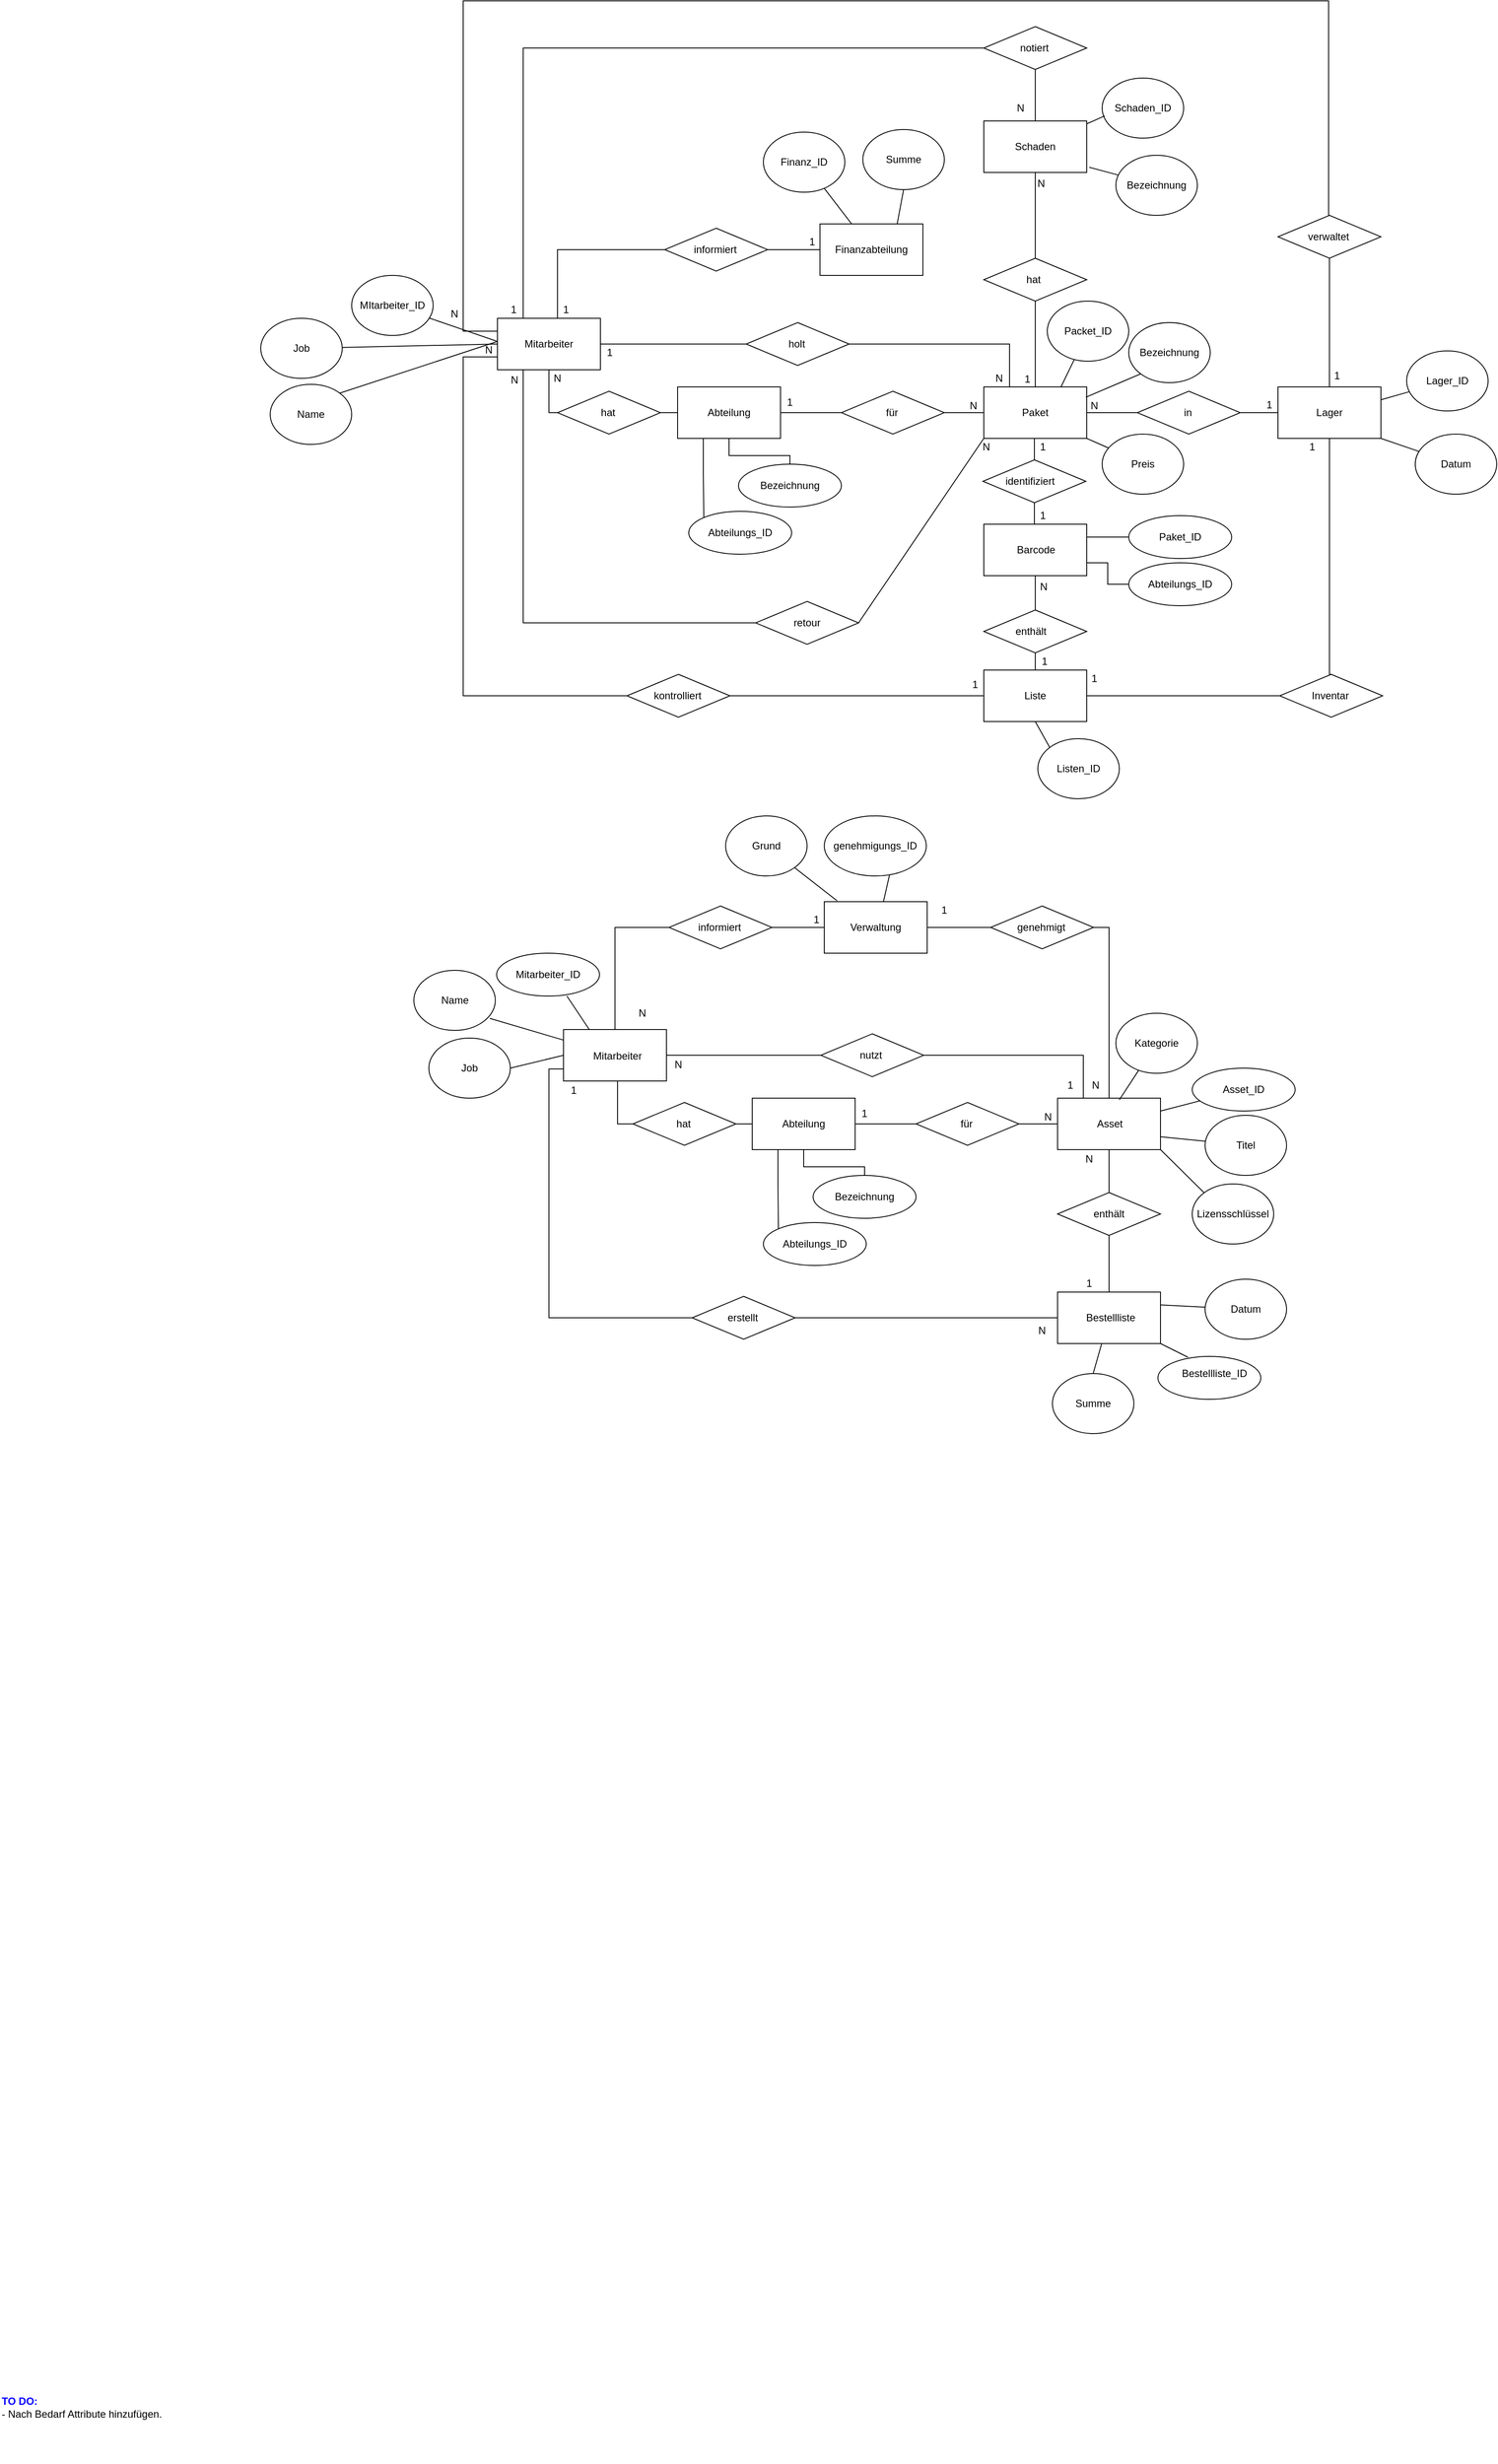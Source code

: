 <mxfile version="14.6.6" type="github">
  <diagram id="R2lEEEUBdFMjLlhIrx00" name="Page-1">
    <mxGraphModel dx="3972" dy="1894" grid="1" gridSize="10" guides="1" tooltips="1" connect="1" arrows="1" fold="1" page="1" pageScale="1" pageWidth="850" pageHeight="1100" math="0" shadow="0" extFonts="Permanent Marker^https://fonts.googleapis.com/css?family=Permanent+Marker">
      <root>
        <mxCell id="0" />
        <mxCell id="1" parent="0" />
        <mxCell id="Y0P3rs4uNeHjat1fRH72-158" value="&lt;div align=&quot;left&quot;&gt;&lt;b&gt;&lt;font color=&quot;#0000FF&quot;&gt;TO DO:&lt;/font&gt; &lt;/b&gt;&lt;br&gt;&lt;/div&gt;&lt;div align=&quot;left&quot;&gt;- Nach Bedarf Attribute hinzufügen.&lt;/div&gt;" style="text;html=1;strokeColor=none;fillColor=none;align=left;verticalAlign=middle;whiteSpace=wrap;rounded=0;" parent="1" vertex="1">
          <mxGeometry x="-2390" y="1740" width="399" height="130" as="geometry" />
        </mxCell>
        <mxCell id="_R_d_fyW46zc55ehOHIV-56" style="edgeStyle=orthogonalEdgeStyle;rounded=0;orthogonalLoop=1;jettySize=auto;html=1;exitX=1;exitY=0.5;exitDx=0;exitDy=0;entryX=0;entryY=0.5;entryDx=0;entryDy=0;endArrow=none;endFill=0;" parent="1" source="_R_d_fyW46zc55ehOHIV-1" target="_R_d_fyW46zc55ehOHIV-52" edge="1">
          <mxGeometry relative="1" as="geometry" />
        </mxCell>
        <mxCell id="_R_d_fyW46zc55ehOHIV-76" style="edgeStyle=orthogonalEdgeStyle;rounded=0;orthogonalLoop=1;jettySize=auto;html=1;exitX=0;exitY=0.75;exitDx=0;exitDy=0;entryX=0;entryY=0.5;entryDx=0;entryDy=0;endArrow=none;endFill=0;" parent="1" source="_R_d_fyW46zc55ehOHIV-1" target="_R_d_fyW46zc55ehOHIV-74" edge="1">
          <mxGeometry relative="1" as="geometry">
            <Array as="points">
              <mxPoint x="-1850" y="-585" />
              <mxPoint x="-1850" y="-190" />
            </Array>
          </mxGeometry>
        </mxCell>
        <mxCell id="_R_d_fyW46zc55ehOHIV-95" style="edgeStyle=orthogonalEdgeStyle;rounded=0;orthogonalLoop=1;jettySize=auto;html=1;exitX=0.5;exitY=1;exitDx=0;exitDy=0;entryX=0;entryY=0.5;entryDx=0;entryDy=0;endArrow=none;endFill=0;" parent="1" source="_R_d_fyW46zc55ehOHIV-1" target="_R_d_fyW46zc55ehOHIV-91" edge="1">
          <mxGeometry relative="1" as="geometry">
            <Array as="points">
              <mxPoint x="-1780" y="-570" />
              <mxPoint x="-1780" y="-275" />
            </Array>
          </mxGeometry>
        </mxCell>
        <mxCell id="_R_d_fyW46zc55ehOHIV-115" style="edgeStyle=orthogonalEdgeStyle;rounded=0;orthogonalLoop=1;jettySize=auto;html=1;exitX=1;exitY=0;exitDx=0;exitDy=0;entryX=0;entryY=0.5;entryDx=0;entryDy=0;endArrow=none;endFill=0;" parent="1" source="_R_d_fyW46zc55ehOHIV-1" target="_R_d_fyW46zc55ehOHIV-87" edge="1">
          <mxGeometry relative="1" as="geometry">
            <Array as="points">
              <mxPoint x="-1740" y="-630" />
              <mxPoint x="-1740" y="-710" />
            </Array>
          </mxGeometry>
        </mxCell>
        <mxCell id="_R_d_fyW46zc55ehOHIV-116" style="edgeStyle=orthogonalEdgeStyle;rounded=0;orthogonalLoop=1;jettySize=auto;html=1;exitX=0;exitY=0.25;exitDx=0;exitDy=0;endArrow=none;endFill=0;entryX=0.5;entryY=0;entryDx=0;entryDy=0;" parent="1" source="_R_d_fyW46zc55ehOHIV-1" target="_R_d_fyW46zc55ehOHIV-118" edge="1">
          <mxGeometry relative="1" as="geometry">
            <mxPoint x="-841" y="-850" as="targetPoint" />
            <Array as="points">
              <mxPoint x="-1850" y="-615" />
              <mxPoint x="-1850" y="-1000" />
              <mxPoint x="-841" y="-1000" />
              <mxPoint x="-841" y="-750" />
            </Array>
          </mxGeometry>
        </mxCell>
        <mxCell id="_R_d_fyW46zc55ehOHIV-125" style="edgeStyle=orthogonalEdgeStyle;rounded=0;orthogonalLoop=1;jettySize=auto;html=1;exitX=0.5;exitY=0;exitDx=0;exitDy=0;endArrow=none;endFill=0;entryX=0;entryY=0.5;entryDx=0;entryDy=0;" parent="1" source="_R_d_fyW46zc55ehOHIV-1" target="_R_d_fyW46zc55ehOHIV-33" edge="1">
          <mxGeometry relative="1" as="geometry">
            <mxPoint x="-1750.059" y="-950" as="targetPoint" />
            <Array as="points">
              <mxPoint x="-1780" y="-630" />
              <mxPoint x="-1780" y="-945" />
            </Array>
          </mxGeometry>
        </mxCell>
        <mxCell id="_R_d_fyW46zc55ehOHIV-1" value="" style="rounded=0;whiteSpace=wrap;html=1;" parent="1" vertex="1">
          <mxGeometry x="-1810" y="-630" width="120" height="60" as="geometry" />
        </mxCell>
        <mxCell id="_R_d_fyW46zc55ehOHIV-3" style="edgeStyle=orthogonalEdgeStyle;rounded=0;orthogonalLoop=1;jettySize=auto;html=1;exitX=1;exitY=0.5;exitDx=0;exitDy=0;entryX=0;entryY=0.5;entryDx=0;entryDy=0;endArrow=none;endFill=0;" parent="1" source="_R_d_fyW46zc55ehOHIV-5" target="_R_d_fyW46zc55ehOHIV-27" edge="1">
          <mxGeometry relative="1" as="geometry" />
        </mxCell>
        <mxCell id="_R_d_fyW46zc55ehOHIV-4" style="edgeStyle=orthogonalEdgeStyle;rounded=0;orthogonalLoop=1;jettySize=auto;html=1;exitX=0.5;exitY=1;exitDx=0;exitDy=0;entryX=0.5;entryY=0;entryDx=0;entryDy=0;endArrow=none;endFill=0;" parent="1" source="_R_d_fyW46zc55ehOHIV-5" target="_R_d_fyW46zc55ehOHIV-16" edge="1">
          <mxGeometry relative="1" as="geometry" />
        </mxCell>
        <mxCell id="_R_d_fyW46zc55ehOHIV-55" style="edgeStyle=orthogonalEdgeStyle;rounded=0;orthogonalLoop=1;jettySize=auto;html=1;exitX=0.25;exitY=0;exitDx=0;exitDy=0;entryX=1;entryY=0.5;entryDx=0;entryDy=0;endArrow=none;endFill=0;" parent="1" source="_R_d_fyW46zc55ehOHIV-5" target="_R_d_fyW46zc55ehOHIV-52" edge="1">
          <mxGeometry relative="1" as="geometry" />
        </mxCell>
        <mxCell id="_R_d_fyW46zc55ehOHIV-5" value="" style="rounded=0;whiteSpace=wrap;html=1;" parent="1" vertex="1">
          <mxGeometry x="-1243" y="-550" width="120" height="60" as="geometry" />
        </mxCell>
        <mxCell id="_R_d_fyW46zc55ehOHIV-6" value="Paket" style="text;html=1;strokeColor=none;fillColor=none;align=center;verticalAlign=middle;whiteSpace=wrap;rounded=0;" parent="1" vertex="1">
          <mxGeometry x="-1203" y="-530" width="40" height="20" as="geometry" />
        </mxCell>
        <mxCell id="_R_d_fyW46zc55ehOHIV-7" style="edgeStyle=orthogonalEdgeStyle;rounded=0;orthogonalLoop=1;jettySize=auto;html=1;exitX=0.5;exitY=0;exitDx=0;exitDy=0;entryX=0.5;entryY=1;entryDx=0;entryDy=0;endArrow=none;endFill=0;" parent="1" source="_R_d_fyW46zc55ehOHIV-8" target="_R_d_fyW46zc55ehOHIV-18" edge="1">
          <mxGeometry relative="1" as="geometry" />
        </mxCell>
        <mxCell id="_R_d_fyW46zc55ehOHIV-8" value="" style="rounded=0;whiteSpace=wrap;html=1;" parent="1" vertex="1">
          <mxGeometry x="-1243" y="-220" width="120" height="60" as="geometry" />
        </mxCell>
        <mxCell id="_R_d_fyW46zc55ehOHIV-9" value="Liste" style="text;html=1;strokeColor=none;fillColor=none;align=center;verticalAlign=middle;whiteSpace=wrap;rounded=0;" parent="1" vertex="1">
          <mxGeometry x="-1203" y="-200" width="40" height="20" as="geometry" />
        </mxCell>
        <mxCell id="_R_d_fyW46zc55ehOHIV-10" style="edgeStyle=orthogonalEdgeStyle;rounded=0;orthogonalLoop=1;jettySize=auto;html=1;exitX=0.5;exitY=0;exitDx=0;exitDy=0;entryX=0.5;entryY=1;entryDx=0;entryDy=0;endArrow=none;endFill=0;" parent="1" source="_R_d_fyW46zc55ehOHIV-14" target="_R_d_fyW46zc55ehOHIV-16" edge="1">
          <mxGeometry relative="1" as="geometry" />
        </mxCell>
        <mxCell id="_R_d_fyW46zc55ehOHIV-11" style="edgeStyle=orthogonalEdgeStyle;rounded=0;orthogonalLoop=1;jettySize=auto;html=1;exitX=0.5;exitY=1;exitDx=0;exitDy=0;entryX=0.5;entryY=0;entryDx=0;entryDy=0;endArrow=none;endFill=0;" parent="1" source="_R_d_fyW46zc55ehOHIV-14" target="_R_d_fyW46zc55ehOHIV-18" edge="1">
          <mxGeometry relative="1" as="geometry" />
        </mxCell>
        <mxCell id="_R_d_fyW46zc55ehOHIV-12" style="edgeStyle=orthogonalEdgeStyle;rounded=0;orthogonalLoop=1;jettySize=auto;html=1;exitX=1;exitY=0.25;exitDx=0;exitDy=0;entryX=0;entryY=0.5;entryDx=0;entryDy=0;endArrow=none;endFill=0;" parent="1" source="_R_d_fyW46zc55ehOHIV-14" target="_R_d_fyW46zc55ehOHIV-29" edge="1">
          <mxGeometry relative="1" as="geometry" />
        </mxCell>
        <mxCell id="_R_d_fyW46zc55ehOHIV-13" style="edgeStyle=orthogonalEdgeStyle;rounded=0;orthogonalLoop=1;jettySize=auto;html=1;exitX=1;exitY=0.75;exitDx=0;exitDy=0;entryX=0;entryY=0.5;entryDx=0;entryDy=0;endArrow=none;endFill=0;" parent="1" source="_R_d_fyW46zc55ehOHIV-14" target="_R_d_fyW46zc55ehOHIV-31" edge="1">
          <mxGeometry relative="1" as="geometry" />
        </mxCell>
        <mxCell id="_R_d_fyW46zc55ehOHIV-14" value="" style="rounded=0;whiteSpace=wrap;html=1;" parent="1" vertex="1">
          <mxGeometry x="-1243" y="-390" width="120" height="60" as="geometry" />
        </mxCell>
        <mxCell id="_R_d_fyW46zc55ehOHIV-15" value="Barcode" style="text;html=1;strokeColor=none;fillColor=none;align=center;verticalAlign=middle;whiteSpace=wrap;rounded=0;" parent="1" vertex="1">
          <mxGeometry x="-1202" y="-370" width="40" height="20" as="geometry" />
        </mxCell>
        <mxCell id="_R_d_fyW46zc55ehOHIV-16" value="" style="rhombus;whiteSpace=wrap;html=1;" parent="1" vertex="1">
          <mxGeometry x="-1244" y="-465" width="120" height="50" as="geometry" />
        </mxCell>
        <mxCell id="_R_d_fyW46zc55ehOHIV-17" value="identifiziert" style="text;html=1;strokeColor=none;fillColor=none;align=center;verticalAlign=middle;whiteSpace=wrap;rounded=0;" parent="1" vertex="1">
          <mxGeometry x="-1209" y="-450" width="40" height="20" as="geometry" />
        </mxCell>
        <mxCell id="_R_d_fyW46zc55ehOHIV-18" value="" style="rhombus;whiteSpace=wrap;html=1;" parent="1" vertex="1">
          <mxGeometry x="-1243" y="-290" width="120" height="50" as="geometry" />
        </mxCell>
        <mxCell id="_R_d_fyW46zc55ehOHIV-19" value="enthält" style="text;html=1;strokeColor=none;fillColor=none;align=center;verticalAlign=middle;whiteSpace=wrap;rounded=0;" parent="1" vertex="1">
          <mxGeometry x="-1208" y="-275" width="40" height="20" as="geometry" />
        </mxCell>
        <mxCell id="_R_d_fyW46zc55ehOHIV-20" style="edgeStyle=orthogonalEdgeStyle;rounded=0;orthogonalLoop=1;jettySize=auto;html=1;exitX=0.5;exitY=1;exitDx=0;exitDy=0;entryX=0.5;entryY=0;entryDx=0;entryDy=0;endArrow=none;endFill=0;" parent="1" source="_R_d_fyW46zc55ehOHIV-22" target="_R_d_fyW46zc55ehOHIV-25" edge="1">
          <mxGeometry relative="1" as="geometry" />
        </mxCell>
        <mxCell id="_R_d_fyW46zc55ehOHIV-22" value="" style="rounded=0;whiteSpace=wrap;html=1;" parent="1" vertex="1">
          <mxGeometry x="-1243" y="-860" width="120" height="60" as="geometry" />
        </mxCell>
        <mxCell id="_R_d_fyW46zc55ehOHIV-23" value="Schaden" style="text;html=1;strokeColor=none;fillColor=none;align=center;verticalAlign=middle;whiteSpace=wrap;rounded=0;" parent="1" vertex="1">
          <mxGeometry x="-1203" y="-840" width="40" height="20" as="geometry" />
        </mxCell>
        <mxCell id="_R_d_fyW46zc55ehOHIV-24" style="edgeStyle=orthogonalEdgeStyle;rounded=0;orthogonalLoop=1;jettySize=auto;html=1;exitX=0.5;exitY=1;exitDx=0;exitDy=0;endArrow=none;endFill=0;" parent="1" source="_R_d_fyW46zc55ehOHIV-25" target="_R_d_fyW46zc55ehOHIV-5" edge="1">
          <mxGeometry relative="1" as="geometry" />
        </mxCell>
        <mxCell id="_R_d_fyW46zc55ehOHIV-25" value="" style="rhombus;whiteSpace=wrap;html=1;" parent="1" vertex="1">
          <mxGeometry x="-1243" y="-700" width="120" height="50" as="geometry" />
        </mxCell>
        <mxCell id="_R_d_fyW46zc55ehOHIV-26" value="hat" style="text;html=1;strokeColor=none;fillColor=none;align=center;verticalAlign=middle;whiteSpace=wrap;rounded=0;" parent="1" vertex="1">
          <mxGeometry x="-1205" y="-685" width="40" height="20" as="geometry" />
        </mxCell>
        <mxCell id="_R_d_fyW46zc55ehOHIV-27" value="" style="rhombus;whiteSpace=wrap;html=1;" parent="1" vertex="1">
          <mxGeometry x="-1064" y="-545" width="120" height="50" as="geometry" />
        </mxCell>
        <mxCell id="_R_d_fyW46zc55ehOHIV-28" value="in" style="text;html=1;strokeColor=none;fillColor=none;align=center;verticalAlign=middle;whiteSpace=wrap;rounded=0;" parent="1" vertex="1">
          <mxGeometry x="-1025" y="-530" width="40" height="20" as="geometry" />
        </mxCell>
        <mxCell id="_R_d_fyW46zc55ehOHIV-29" value="" style="ellipse;whiteSpace=wrap;html=1;" parent="1" vertex="1">
          <mxGeometry x="-1074" y="-400" width="120" height="50" as="geometry" />
        </mxCell>
        <mxCell id="_R_d_fyW46zc55ehOHIV-30" value="Paket_ID" style="text;html=1;strokeColor=none;fillColor=none;align=center;verticalAlign=middle;whiteSpace=wrap;rounded=0;" parent="1" vertex="1">
          <mxGeometry x="-1034" y="-385" width="40" height="20" as="geometry" />
        </mxCell>
        <mxCell id="_R_d_fyW46zc55ehOHIV-31" value="" style="ellipse;whiteSpace=wrap;html=1;" parent="1" vertex="1">
          <mxGeometry x="-1074" y="-345" width="120" height="50" as="geometry" />
        </mxCell>
        <mxCell id="_R_d_fyW46zc55ehOHIV-32" value="Abteilungs_ID" style="text;html=1;strokeColor=none;fillColor=none;align=center;verticalAlign=middle;whiteSpace=wrap;rounded=0;" parent="1" vertex="1">
          <mxGeometry x="-1034" y="-330" width="40" height="20" as="geometry" />
        </mxCell>
        <mxCell id="_R_d_fyW46zc55ehOHIV-123" style="edgeStyle=orthogonalEdgeStyle;rounded=0;orthogonalLoop=1;jettySize=auto;html=1;exitX=0.5;exitY=1;exitDx=0;exitDy=0;entryX=0.5;entryY=0;entryDx=0;entryDy=0;endArrow=none;endFill=0;" parent="1" source="_R_d_fyW46zc55ehOHIV-33" target="_R_d_fyW46zc55ehOHIV-22" edge="1">
          <mxGeometry relative="1" as="geometry" />
        </mxCell>
        <mxCell id="_R_d_fyW46zc55ehOHIV-33" value="" style="rhombus;whiteSpace=wrap;html=1;" parent="1" vertex="1">
          <mxGeometry x="-1243" y="-970" width="120" height="50" as="geometry" />
        </mxCell>
        <mxCell id="_R_d_fyW46zc55ehOHIV-34" value="notiert" style="text;html=1;strokeColor=none;fillColor=none;align=center;verticalAlign=middle;whiteSpace=wrap;rounded=0;" parent="1" vertex="1">
          <mxGeometry x="-1204" y="-955" width="40" height="20" as="geometry" />
        </mxCell>
        <mxCell id="_R_d_fyW46zc55ehOHIV-36" value="N" style="text;html=1;strokeColor=none;fillColor=none;align=center;verticalAlign=middle;whiteSpace=wrap;rounded=0;" parent="1" vertex="1">
          <mxGeometry x="-1275" y="-538" width="40" height="20" as="geometry" />
        </mxCell>
        <mxCell id="_R_d_fyW46zc55ehOHIV-37" value="1" style="text;html=1;strokeColor=none;fillColor=none;align=center;verticalAlign=middle;whiteSpace=wrap;rounded=0;" parent="1" vertex="1">
          <mxGeometry x="-1194" y="-410" width="40" height="20" as="geometry" />
        </mxCell>
        <mxCell id="_R_d_fyW46zc55ehOHIV-38" value="1" style="text;html=1;strokeColor=none;fillColor=none;align=center;verticalAlign=middle;whiteSpace=wrap;rounded=0;" parent="1" vertex="1">
          <mxGeometry x="-1194" y="-490" width="40" height="20" as="geometry" />
        </mxCell>
        <mxCell id="_R_d_fyW46zc55ehOHIV-39" value="1" style="text;html=1;strokeColor=none;fillColor=none;align=center;verticalAlign=middle;whiteSpace=wrap;rounded=0;" parent="1" vertex="1">
          <mxGeometry x="-1192" y="-240" width="40" height="20" as="geometry" />
        </mxCell>
        <mxCell id="_R_d_fyW46zc55ehOHIV-40" value="N" style="text;html=1;strokeColor=none;fillColor=none;align=center;verticalAlign=middle;whiteSpace=wrap;rounded=0;" parent="1" vertex="1">
          <mxGeometry x="-1193" y="-327" width="40" height="20" as="geometry" />
        </mxCell>
        <mxCell id="_R_d_fyW46zc55ehOHIV-41" value="1" style="text;html=1;strokeColor=none;fillColor=none;align=center;verticalAlign=middle;whiteSpace=wrap;rounded=0;" parent="1" vertex="1">
          <mxGeometry x="-1273" y="-213" width="40" height="20" as="geometry" />
        </mxCell>
        <mxCell id="_R_d_fyW46zc55ehOHIV-42" value="N" style="text;html=1;strokeColor=none;fillColor=none;align=center;verticalAlign=middle;whiteSpace=wrap;rounded=0;" parent="1" vertex="1">
          <mxGeometry x="-1245" y="-570" width="40" height="20" as="geometry" />
        </mxCell>
        <mxCell id="_R_d_fyW46zc55ehOHIV-43" value="1" style="text;html=1;strokeColor=none;fillColor=none;align=center;verticalAlign=middle;whiteSpace=wrap;rounded=0;" parent="1" vertex="1">
          <mxGeometry x="-1212" y="-569" width="40" height="20" as="geometry" />
        </mxCell>
        <mxCell id="_R_d_fyW46zc55ehOHIV-44" value="N" style="text;html=1;strokeColor=none;fillColor=none;align=center;verticalAlign=middle;whiteSpace=wrap;rounded=0;" parent="1" vertex="1">
          <mxGeometry x="-1196" y="-797" width="40" height="20" as="geometry" />
        </mxCell>
        <mxCell id="_R_d_fyW46zc55ehOHIV-45" value="N" style="text;html=1;strokeColor=none;fillColor=none;align=center;verticalAlign=middle;whiteSpace=wrap;rounded=0;" parent="1" vertex="1">
          <mxGeometry x="-1220" y="-885" width="40" height="20" as="geometry" />
        </mxCell>
        <mxCell id="_R_d_fyW46zc55ehOHIV-46" value="N" style="text;html=1;strokeColor=none;fillColor=none;align=center;verticalAlign=middle;whiteSpace=wrap;rounded=0;" parent="1" vertex="1">
          <mxGeometry x="-1260" y="-490" width="40" height="20" as="geometry" />
        </mxCell>
        <mxCell id="_R_d_fyW46zc55ehOHIV-47" value="N" style="text;html=1;strokeColor=none;fillColor=none;align=center;verticalAlign=middle;whiteSpace=wrap;rounded=0;" parent="1" vertex="1">
          <mxGeometry x="-1134" y="-538" width="40" height="20" as="geometry" />
        </mxCell>
        <mxCell id="_R_d_fyW46zc55ehOHIV-48" value="1" style="text;html=1;strokeColor=none;fillColor=none;align=center;verticalAlign=middle;whiteSpace=wrap;rounded=0;" parent="1" vertex="1">
          <mxGeometry x="-1134" y="-220" width="40" height="20" as="geometry" />
        </mxCell>
        <mxCell id="_R_d_fyW46zc55ehOHIV-50" value="Mitarbeiter" style="text;html=1;strokeColor=none;fillColor=none;align=center;verticalAlign=middle;whiteSpace=wrap;rounded=0;" parent="1" vertex="1">
          <mxGeometry x="-1770" y="-610" width="40" height="20" as="geometry" />
        </mxCell>
        <mxCell id="_R_d_fyW46zc55ehOHIV-52" value="" style="rhombus;whiteSpace=wrap;html=1;" parent="1" vertex="1">
          <mxGeometry x="-1520" y="-625" width="120" height="50" as="geometry" />
        </mxCell>
        <mxCell id="_R_d_fyW46zc55ehOHIV-53" value="holt" style="text;html=1;strokeColor=none;fillColor=none;align=center;verticalAlign=middle;whiteSpace=wrap;rounded=0;" parent="1" vertex="1">
          <mxGeometry x="-1481" y="-610" width="40" height="20" as="geometry" />
        </mxCell>
        <mxCell id="_R_d_fyW46zc55ehOHIV-57" style="edgeStyle=orthogonalEdgeStyle;rounded=0;orthogonalLoop=1;jettySize=auto;html=1;exitX=0.5;exitY=1;exitDx=0;exitDy=0;entryX=0.5;entryY=0;entryDx=0;entryDy=0;endArrow=none;endFill=0;" parent="1" source="_R_d_fyW46zc55ehOHIV-60" target="_R_d_fyW46zc55ehOHIV-64" edge="1">
          <mxGeometry relative="1" as="geometry" />
        </mxCell>
        <mxCell id="_R_d_fyW46zc55ehOHIV-58" style="edgeStyle=orthogonalEdgeStyle;rounded=0;orthogonalLoop=1;jettySize=auto;html=1;exitX=0.25;exitY=1;exitDx=0;exitDy=0;entryX=0;entryY=0;entryDx=0;entryDy=0;endArrow=none;endFill=0;" parent="1" source="_R_d_fyW46zc55ehOHIV-60" target="_R_d_fyW46zc55ehOHIV-66" edge="1">
          <mxGeometry relative="1" as="geometry" />
        </mxCell>
        <mxCell id="_R_d_fyW46zc55ehOHIV-59" style="edgeStyle=orthogonalEdgeStyle;rounded=0;orthogonalLoop=1;jettySize=auto;html=1;exitX=1;exitY=0.5;exitDx=0;exitDy=0;entryX=0;entryY=0.5;entryDx=0;entryDy=0;endArrow=none;endFill=0;" parent="1" source="_R_d_fyW46zc55ehOHIV-60" target="_R_d_fyW46zc55ehOHIV-62" edge="1">
          <mxGeometry relative="1" as="geometry" />
        </mxCell>
        <mxCell id="_R_d_fyW46zc55ehOHIV-60" value="" style="rounded=0;whiteSpace=wrap;html=1;" parent="1" vertex="1">
          <mxGeometry x="-1600" y="-550" width="120" height="60" as="geometry" />
        </mxCell>
        <mxCell id="_R_d_fyW46zc55ehOHIV-61" value="Abteilung" style="text;html=1;strokeColor=none;fillColor=none;align=center;verticalAlign=middle;whiteSpace=wrap;rounded=0;" parent="1" vertex="1">
          <mxGeometry x="-1560" y="-530" width="40" height="20" as="geometry" />
        </mxCell>
        <mxCell id="_R_d_fyW46zc55ehOHIV-69" style="edgeStyle=orthogonalEdgeStyle;rounded=0;orthogonalLoop=1;jettySize=auto;html=1;exitX=1;exitY=0.5;exitDx=0;exitDy=0;endArrow=none;endFill=0;" parent="1" source="_R_d_fyW46zc55ehOHIV-62" target="_R_d_fyW46zc55ehOHIV-5" edge="1">
          <mxGeometry relative="1" as="geometry" />
        </mxCell>
        <mxCell id="_R_d_fyW46zc55ehOHIV-62" value="" style="rhombus;whiteSpace=wrap;html=1;" parent="1" vertex="1">
          <mxGeometry x="-1409" y="-545" width="120" height="50" as="geometry" />
        </mxCell>
        <mxCell id="_R_d_fyW46zc55ehOHIV-63" value="für" style="text;html=1;strokeColor=none;fillColor=none;align=center;verticalAlign=middle;whiteSpace=wrap;rounded=0;" parent="1" vertex="1">
          <mxGeometry x="-1370" y="-530" width="40" height="20" as="geometry" />
        </mxCell>
        <mxCell id="_R_d_fyW46zc55ehOHIV-64" value="" style="ellipse;whiteSpace=wrap;html=1;" parent="1" vertex="1">
          <mxGeometry x="-1529" y="-460" width="120" height="50" as="geometry" />
        </mxCell>
        <mxCell id="_R_d_fyW46zc55ehOHIV-65" value="Bezeichnung" style="text;html=1;strokeColor=none;fillColor=none;align=center;verticalAlign=middle;whiteSpace=wrap;rounded=0;" parent="1" vertex="1">
          <mxGeometry x="-1489" y="-445" width="40" height="20" as="geometry" />
        </mxCell>
        <mxCell id="_R_d_fyW46zc55ehOHIV-66" value="" style="ellipse;whiteSpace=wrap;html=1;" parent="1" vertex="1">
          <mxGeometry x="-1587" y="-405" width="120" height="50" as="geometry" />
        </mxCell>
        <mxCell id="_R_d_fyW46zc55ehOHIV-67" value="Abteilungs_ID" style="text;html=1;strokeColor=none;fillColor=none;align=center;verticalAlign=middle;whiteSpace=wrap;rounded=0;" parent="1" vertex="1">
          <mxGeometry x="-1547" y="-390" width="40" height="20" as="geometry" />
        </mxCell>
        <mxCell id="_R_d_fyW46zc55ehOHIV-68" value="1" style="text;html=1;strokeColor=none;fillColor=none;align=center;verticalAlign=middle;whiteSpace=wrap;rounded=0;" parent="1" vertex="1">
          <mxGeometry x="-1489" y="-542" width="40" height="20" as="geometry" />
        </mxCell>
        <mxCell id="_R_d_fyW46zc55ehOHIV-77" style="edgeStyle=orthogonalEdgeStyle;rounded=0;orthogonalLoop=1;jettySize=auto;html=1;exitX=1;exitY=0.5;exitDx=0;exitDy=0;entryX=0;entryY=0.5;entryDx=0;entryDy=0;endArrow=none;endFill=0;" parent="1" source="_R_d_fyW46zc55ehOHIV-74" target="_R_d_fyW46zc55ehOHIV-8" edge="1">
          <mxGeometry relative="1" as="geometry" />
        </mxCell>
        <mxCell id="_R_d_fyW46zc55ehOHIV-74" value="" style="rhombus;whiteSpace=wrap;html=1;" parent="1" vertex="1">
          <mxGeometry x="-1659" y="-215" width="120" height="50" as="geometry" />
        </mxCell>
        <mxCell id="_R_d_fyW46zc55ehOHIV-75" value="kontrolliert" style="text;html=1;strokeColor=none;fillColor=none;align=center;verticalAlign=middle;whiteSpace=wrap;rounded=0;" parent="1" vertex="1">
          <mxGeometry x="-1620" y="-200" width="40" height="20" as="geometry" />
        </mxCell>
        <mxCell id="_R_d_fyW46zc55ehOHIV-84" style="edgeStyle=orthogonalEdgeStyle;rounded=0;orthogonalLoop=1;jettySize=auto;html=1;exitX=0;exitY=0.5;exitDx=0;exitDy=0;entryX=1;entryY=0.5;entryDx=0;entryDy=0;endArrow=none;endFill=0;" parent="1" source="_R_d_fyW46zc55ehOHIV-85" target="_R_d_fyW46zc55ehOHIV-87" edge="1">
          <mxGeometry relative="1" as="geometry" />
        </mxCell>
        <mxCell id="_R_d_fyW46zc55ehOHIV-85" value="" style="rounded=0;whiteSpace=wrap;html=1;" parent="1" vertex="1">
          <mxGeometry x="-1434" y="-740" width="120" height="60" as="geometry" />
        </mxCell>
        <mxCell id="_R_d_fyW46zc55ehOHIV-86" value="Finanzabteilung" style="text;html=1;strokeColor=none;fillColor=none;align=center;verticalAlign=middle;whiteSpace=wrap;rounded=0;" parent="1" vertex="1">
          <mxGeometry x="-1394" y="-720" width="40" height="20" as="geometry" />
        </mxCell>
        <mxCell id="_R_d_fyW46zc55ehOHIV-87" value="" style="rhombus;whiteSpace=wrap;html=1;" parent="1" vertex="1">
          <mxGeometry x="-1615" y="-735" width="120" height="50" as="geometry" />
        </mxCell>
        <mxCell id="_R_d_fyW46zc55ehOHIV-88" value="informiert" style="text;html=1;strokeColor=none;fillColor=none;align=center;verticalAlign=middle;whiteSpace=wrap;rounded=0;" parent="1" vertex="1">
          <mxGeometry x="-1576" y="-720" width="40" height="20" as="geometry" />
        </mxCell>
        <mxCell id="_R_d_fyW46zc55ehOHIV-89" value="1" style="text;html=1;strokeColor=none;fillColor=none;align=center;verticalAlign=middle;whiteSpace=wrap;rounded=0;" parent="1" vertex="1">
          <mxGeometry x="-1463" y="-729" width="40" height="20" as="geometry" />
        </mxCell>
        <mxCell id="_R_d_fyW46zc55ehOHIV-91" value="" style="rhombus;whiteSpace=wrap;html=1;" parent="1" vertex="1">
          <mxGeometry x="-1509" y="-300" width="120" height="50" as="geometry" />
        </mxCell>
        <mxCell id="_R_d_fyW46zc55ehOHIV-94" value="" style="endArrow=none;html=1;exitX=1;exitY=0.5;exitDx=0;exitDy=0;" parent="1" source="_R_d_fyW46zc55ehOHIV-91" edge="1">
          <mxGeometry width="50" height="50" relative="1" as="geometry">
            <mxPoint x="-1293" y="-440" as="sourcePoint" />
            <mxPoint x="-1243" y="-490" as="targetPoint" />
          </mxGeometry>
        </mxCell>
        <mxCell id="_R_d_fyW46zc55ehOHIV-96" value="retour" style="text;html=1;strokeColor=none;fillColor=none;align=center;verticalAlign=middle;whiteSpace=wrap;rounded=0;" parent="1" vertex="1">
          <mxGeometry x="-1469" y="-285" width="40" height="20" as="geometry" />
        </mxCell>
        <mxCell id="_R_d_fyW46zc55ehOHIV-97" style="edgeStyle=orthogonalEdgeStyle;rounded=0;orthogonalLoop=1;jettySize=auto;html=1;exitX=0;exitY=0.5;exitDx=0;exitDy=0;entryX=1;entryY=0.5;entryDx=0;entryDy=0;endArrow=none;endFill=0;" parent="1" source="_R_d_fyW46zc55ehOHIV-98" target="_R_d_fyW46zc55ehOHIV-27" edge="1">
          <mxGeometry relative="1" as="geometry">
            <mxPoint x="-790.0" y="-519" as="targetPoint" />
          </mxGeometry>
        </mxCell>
        <mxCell id="_R_d_fyW46zc55ehOHIV-110" style="edgeStyle=orthogonalEdgeStyle;rounded=0;orthogonalLoop=1;jettySize=auto;html=1;exitX=0.75;exitY=1;exitDx=0;exitDy=0;entryX=0.5;entryY=0;entryDx=0;entryDy=0;endArrow=none;endFill=0;" parent="1" source="_R_d_fyW46zc55ehOHIV-98" target="_R_d_fyW46zc55ehOHIV-105" edge="1">
          <mxGeometry relative="1" as="geometry">
            <Array as="points">
              <mxPoint x="-840" y="-490" />
              <mxPoint x="-840" y="-215" />
            </Array>
          </mxGeometry>
        </mxCell>
        <mxCell id="_R_d_fyW46zc55ehOHIV-98" value="" style="rounded=0;whiteSpace=wrap;html=1;" parent="1" vertex="1">
          <mxGeometry x="-900" y="-550" width="120" height="60" as="geometry" />
        </mxCell>
        <mxCell id="_R_d_fyW46zc55ehOHIV-99" value="Lager" style="text;html=1;strokeColor=none;fillColor=none;align=center;verticalAlign=middle;whiteSpace=wrap;rounded=0;" parent="1" vertex="1">
          <mxGeometry x="-860" y="-530" width="40" height="20" as="geometry" />
        </mxCell>
        <mxCell id="_R_d_fyW46zc55ehOHIV-102" value="1" style="text;html=1;strokeColor=none;fillColor=none;align=center;verticalAlign=middle;whiteSpace=wrap;rounded=0;" parent="1" vertex="1">
          <mxGeometry x="-930" y="-539" width="40" height="20" as="geometry" />
        </mxCell>
        <mxCell id="_R_d_fyW46zc55ehOHIV-103" value="1" style="text;html=1;strokeColor=none;fillColor=none;align=center;verticalAlign=middle;whiteSpace=wrap;rounded=0;" parent="1" vertex="1">
          <mxGeometry x="-851" y="-573" width="40" height="20" as="geometry" />
        </mxCell>
        <mxCell id="_R_d_fyW46zc55ehOHIV-104" value="1" style="text;html=1;strokeColor=none;fillColor=none;align=center;verticalAlign=middle;whiteSpace=wrap;rounded=0;" parent="1" vertex="1">
          <mxGeometry x="-880" y="-490" width="40" height="20" as="geometry" />
        </mxCell>
        <mxCell id="_R_d_fyW46zc55ehOHIV-114" style="edgeStyle=orthogonalEdgeStyle;rounded=0;orthogonalLoop=1;jettySize=auto;html=1;exitX=0;exitY=0.5;exitDx=0;exitDy=0;entryX=1;entryY=0.5;entryDx=0;entryDy=0;endArrow=none;endFill=0;" parent="1" source="_R_d_fyW46zc55ehOHIV-105" target="_R_d_fyW46zc55ehOHIV-8" edge="1">
          <mxGeometry relative="1" as="geometry" />
        </mxCell>
        <mxCell id="_R_d_fyW46zc55ehOHIV-105" value="" style="rhombus;whiteSpace=wrap;html=1;" parent="1" vertex="1">
          <mxGeometry x="-898" y="-215" width="120" height="50" as="geometry" />
        </mxCell>
        <mxCell id="_R_d_fyW46zc55ehOHIV-106" value="Inventar" style="text;html=1;strokeColor=none;fillColor=none;align=center;verticalAlign=middle;whiteSpace=wrap;rounded=0;" parent="1" vertex="1">
          <mxGeometry x="-859" y="-200" width="40" height="20" as="geometry" />
        </mxCell>
        <mxCell id="_R_d_fyW46zc55ehOHIV-120" style="edgeStyle=orthogonalEdgeStyle;rounded=0;orthogonalLoop=1;jettySize=auto;html=1;exitX=0.5;exitY=1;exitDx=0;exitDy=0;entryX=0.5;entryY=0;entryDx=0;entryDy=0;endArrow=none;endFill=0;" parent="1" source="_R_d_fyW46zc55ehOHIV-118" target="_R_d_fyW46zc55ehOHIV-98" edge="1">
          <mxGeometry relative="1" as="geometry" />
        </mxCell>
        <mxCell id="_R_d_fyW46zc55ehOHIV-118" value="" style="rhombus;whiteSpace=wrap;html=1;" parent="1" vertex="1">
          <mxGeometry x="-900" y="-750" width="120" height="50" as="geometry" />
        </mxCell>
        <mxCell id="_R_d_fyW46zc55ehOHIV-119" value="verwaltet" style="text;html=1;strokeColor=none;fillColor=none;align=center;verticalAlign=middle;whiteSpace=wrap;rounded=0;" parent="1" vertex="1">
          <mxGeometry x="-861" y="-735" width="40" height="20" as="geometry" />
        </mxCell>
        <mxCell id="_R_d_fyW46zc55ehOHIV-128" style="edgeStyle=orthogonalEdgeStyle;rounded=0;orthogonalLoop=1;jettySize=auto;html=1;exitX=1;exitY=0.5;exitDx=0;exitDy=0;entryX=0;entryY=0.5;entryDx=0;entryDy=0;endArrow=none;endFill=0;" parent="1" source="_R_d_fyW46zc55ehOHIV-126" target="_R_d_fyW46zc55ehOHIV-60" edge="1">
          <mxGeometry relative="1" as="geometry" />
        </mxCell>
        <mxCell id="_R_d_fyW46zc55ehOHIV-129" style="edgeStyle=orthogonalEdgeStyle;rounded=0;orthogonalLoop=1;jettySize=auto;html=1;exitX=0;exitY=0.5;exitDx=0;exitDy=0;entryX=0.5;entryY=1;entryDx=0;entryDy=0;endArrow=none;endFill=0;" parent="1" source="_R_d_fyW46zc55ehOHIV-126" target="_R_d_fyW46zc55ehOHIV-1" edge="1">
          <mxGeometry relative="1" as="geometry">
            <Array as="points">
              <mxPoint x="-1750" y="-520" />
            </Array>
          </mxGeometry>
        </mxCell>
        <mxCell id="_R_d_fyW46zc55ehOHIV-126" value="" style="rhombus;whiteSpace=wrap;html=1;" parent="1" vertex="1">
          <mxGeometry x="-1740" y="-545" width="120" height="50" as="geometry" />
        </mxCell>
        <mxCell id="_R_d_fyW46zc55ehOHIV-127" value="hat" style="text;html=1;strokeColor=none;fillColor=none;align=center;verticalAlign=middle;whiteSpace=wrap;rounded=0;" parent="1" vertex="1">
          <mxGeometry x="-1701" y="-530" width="40" height="20" as="geometry" />
        </mxCell>
        <mxCell id="_R_d_fyW46zc55ehOHIV-131" value="1" style="text;html=1;strokeColor=none;fillColor=none;align=center;verticalAlign=middle;whiteSpace=wrap;rounded=0;" parent="1" vertex="1">
          <mxGeometry x="-1750" y="-650" width="40" height="20" as="geometry" />
        </mxCell>
        <mxCell id="_R_d_fyW46zc55ehOHIV-132" value="1" style="text;html=1;strokeColor=none;fillColor=none;align=center;verticalAlign=middle;whiteSpace=wrap;rounded=0;" parent="1" vertex="1">
          <mxGeometry x="-1699" y="-600" width="40" height="20" as="geometry" />
        </mxCell>
        <mxCell id="_R_d_fyW46zc55ehOHIV-133" value="N" style="text;html=1;strokeColor=none;fillColor=none;align=center;verticalAlign=middle;whiteSpace=wrap;rounded=0;" parent="1" vertex="1">
          <mxGeometry x="-1760" y="-570" width="40" height="20" as="geometry" />
        </mxCell>
        <mxCell id="_R_d_fyW46zc55ehOHIV-135" value="N" style="text;html=1;strokeColor=none;fillColor=none;align=center;verticalAlign=middle;whiteSpace=wrap;rounded=0;" parent="1" vertex="1">
          <mxGeometry x="-1810" y="-568" width="40" height="20" as="geometry" />
        </mxCell>
        <mxCell id="_R_d_fyW46zc55ehOHIV-137" value="N" style="text;html=1;strokeColor=none;fillColor=none;align=center;verticalAlign=middle;whiteSpace=wrap;rounded=0;" parent="1" vertex="1">
          <mxGeometry x="-1840" y="-603" width="40" height="20" as="geometry" />
        </mxCell>
        <mxCell id="_R_d_fyW46zc55ehOHIV-138" value="1" style="text;html=1;strokeColor=none;fillColor=none;align=center;verticalAlign=middle;whiteSpace=wrap;rounded=0;" parent="1" vertex="1">
          <mxGeometry x="-1811" y="-650" width="40" height="20" as="geometry" />
        </mxCell>
        <mxCell id="_R_d_fyW46zc55ehOHIV-141" value="N" style="text;html=1;strokeColor=none;fillColor=none;align=center;verticalAlign=middle;whiteSpace=wrap;rounded=0;" parent="1" vertex="1">
          <mxGeometry x="-1880" y="-645" width="40" height="20" as="geometry" />
        </mxCell>
        <mxCell id="_R_d_fyW46zc55ehOHIV-215" style="edgeStyle=orthogonalEdgeStyle;rounded=0;orthogonalLoop=1;jettySize=auto;html=1;exitX=0;exitY=0.75;exitDx=0;exitDy=0;endArrow=none;endFill=0;entryX=0;entryY=0.5;entryDx=0;entryDy=0;" parent="1" source="_R_d_fyW46zc55ehOHIV-151" target="_R_d_fyW46zc55ehOHIV-216" edge="1">
          <mxGeometry relative="1" as="geometry">
            <mxPoint x="-1680" y="500" as="targetPoint" />
            <Array as="points">
              <mxPoint x="-1750" y="245" />
              <mxPoint x="-1750" y="535" />
            </Array>
          </mxGeometry>
        </mxCell>
        <mxCell id="_R_d_fyW46zc55ehOHIV-151" value="" style="rounded=0;whiteSpace=wrap;html=1;" parent="1" vertex="1">
          <mxGeometry x="-1733.0" y="199" width="120" height="60" as="geometry" />
        </mxCell>
        <mxCell id="_R_d_fyW46zc55ehOHIV-152" value="Mitarbeiter" style="text;html=1;strokeColor=none;fillColor=none;align=center;verticalAlign=middle;whiteSpace=wrap;rounded=0;" parent="1" vertex="1">
          <mxGeometry x="-1690.0" y="220" width="40" height="20" as="geometry" />
        </mxCell>
        <mxCell id="_R_d_fyW46zc55ehOHIV-156" style="edgeStyle=orthogonalEdgeStyle;rounded=0;orthogonalLoop=1;jettySize=auto;html=1;exitX=0.25;exitY=0;exitDx=0;exitDy=0;entryX=1;entryY=0.5;entryDx=0;entryDy=0;endArrow=none;endFill=0;" parent="1" source="_R_d_fyW46zc55ehOHIV-157" target="_R_d_fyW46zc55ehOHIV-173" edge="1">
          <mxGeometry relative="1" as="geometry" />
        </mxCell>
        <mxCell id="_R_d_fyW46zc55ehOHIV-157" value="" style="rounded=0;whiteSpace=wrap;html=1;" parent="1" vertex="1">
          <mxGeometry x="-1157" y="279" width="120" height="60" as="geometry" />
        </mxCell>
        <mxCell id="_R_d_fyW46zc55ehOHIV-158" value="Asset" style="text;html=1;strokeColor=none;fillColor=none;align=center;verticalAlign=middle;whiteSpace=wrap;rounded=0;" parent="1" vertex="1">
          <mxGeometry x="-1116" y="299" width="40" height="20" as="geometry" />
        </mxCell>
        <mxCell id="_R_d_fyW46zc55ehOHIV-167" value="N" style="text;html=1;strokeColor=none;fillColor=none;align=center;verticalAlign=middle;whiteSpace=wrap;rounded=0;" parent="1" vertex="1">
          <mxGeometry x="-1188" y="291" width="40" height="20" as="geometry" />
        </mxCell>
        <mxCell id="_R_d_fyW46zc55ehOHIV-170" value="N" style="text;html=1;strokeColor=none;fillColor=none;align=center;verticalAlign=middle;whiteSpace=wrap;rounded=0;" parent="1" vertex="1">
          <mxGeometry x="-1619" y="230" width="40" height="20" as="geometry" />
        </mxCell>
        <mxCell id="_R_d_fyW46zc55ehOHIV-225" style="edgeStyle=orthogonalEdgeStyle;rounded=0;orthogonalLoop=1;jettySize=auto;html=1;exitX=0;exitY=0.5;exitDx=0;exitDy=0;entryX=1;entryY=0.5;entryDx=0;entryDy=0;endArrow=none;endFill=0;" parent="1" source="_R_d_fyW46zc55ehOHIV-173" target="_R_d_fyW46zc55ehOHIV-151" edge="1">
          <mxGeometry relative="1" as="geometry" />
        </mxCell>
        <mxCell id="_R_d_fyW46zc55ehOHIV-173" value="" style="rhombus;whiteSpace=wrap;html=1;" parent="1" vertex="1">
          <mxGeometry x="-1433" y="204" width="120" height="50" as="geometry" />
        </mxCell>
        <mxCell id="_R_d_fyW46zc55ehOHIV-174" value="nutzt" style="text;html=1;strokeColor=none;fillColor=none;align=center;verticalAlign=middle;whiteSpace=wrap;rounded=0;" parent="1" vertex="1">
          <mxGeometry x="-1394" y="219" width="39" height="20" as="geometry" />
        </mxCell>
        <mxCell id="_R_d_fyW46zc55ehOHIV-175" style="edgeStyle=orthogonalEdgeStyle;rounded=0;orthogonalLoop=1;jettySize=auto;html=1;exitX=0.5;exitY=1;exitDx=0;exitDy=0;entryX=0.5;entryY=0;entryDx=0;entryDy=0;endArrow=none;endFill=0;" parent="1" source="_R_d_fyW46zc55ehOHIV-178" target="_R_d_fyW46zc55ehOHIV-183" edge="1">
          <mxGeometry relative="1" as="geometry" />
        </mxCell>
        <mxCell id="_R_d_fyW46zc55ehOHIV-176" style="edgeStyle=orthogonalEdgeStyle;rounded=0;orthogonalLoop=1;jettySize=auto;html=1;exitX=0.25;exitY=1;exitDx=0;exitDy=0;entryX=0;entryY=0;entryDx=0;entryDy=0;endArrow=none;endFill=0;" parent="1" source="_R_d_fyW46zc55ehOHIV-178" target="_R_d_fyW46zc55ehOHIV-185" edge="1">
          <mxGeometry relative="1" as="geometry" />
        </mxCell>
        <mxCell id="_R_d_fyW46zc55ehOHIV-177" style="edgeStyle=orthogonalEdgeStyle;rounded=0;orthogonalLoop=1;jettySize=auto;html=1;exitX=1;exitY=0.5;exitDx=0;exitDy=0;entryX=0;entryY=0.5;entryDx=0;entryDy=0;endArrow=none;endFill=0;" parent="1" source="_R_d_fyW46zc55ehOHIV-178" target="_R_d_fyW46zc55ehOHIV-181" edge="1">
          <mxGeometry relative="1" as="geometry" />
        </mxCell>
        <mxCell id="_R_d_fyW46zc55ehOHIV-178" value="" style="rounded=0;whiteSpace=wrap;html=1;" parent="1" vertex="1">
          <mxGeometry x="-1513" y="279" width="120" height="60" as="geometry" />
        </mxCell>
        <mxCell id="_R_d_fyW46zc55ehOHIV-179" value="Abteilung" style="text;html=1;strokeColor=none;fillColor=none;align=center;verticalAlign=middle;whiteSpace=wrap;rounded=0;" parent="1" vertex="1">
          <mxGeometry x="-1473" y="299" width="40" height="20" as="geometry" />
        </mxCell>
        <mxCell id="_R_d_fyW46zc55ehOHIV-180" style="edgeStyle=orthogonalEdgeStyle;rounded=0;orthogonalLoop=1;jettySize=auto;html=1;exitX=1;exitY=0.5;exitDx=0;exitDy=0;endArrow=none;endFill=0;" parent="1" source="_R_d_fyW46zc55ehOHIV-181" target="_R_d_fyW46zc55ehOHIV-157" edge="1">
          <mxGeometry relative="1" as="geometry" />
        </mxCell>
        <mxCell id="_R_d_fyW46zc55ehOHIV-181" value="" style="rhombus;whiteSpace=wrap;html=1;" parent="1" vertex="1">
          <mxGeometry x="-1322" y="284" width="120" height="50" as="geometry" />
        </mxCell>
        <mxCell id="_R_d_fyW46zc55ehOHIV-182" value="für" style="text;html=1;strokeColor=none;fillColor=none;align=center;verticalAlign=middle;whiteSpace=wrap;rounded=0;" parent="1" vertex="1">
          <mxGeometry x="-1283" y="299" width="40" height="20" as="geometry" />
        </mxCell>
        <mxCell id="_R_d_fyW46zc55ehOHIV-183" value="" style="ellipse;whiteSpace=wrap;html=1;" parent="1" vertex="1">
          <mxGeometry x="-1442" y="369" width="120" height="50" as="geometry" />
        </mxCell>
        <mxCell id="_R_d_fyW46zc55ehOHIV-184" value="Bezeichnung" style="text;html=1;strokeColor=none;fillColor=none;align=center;verticalAlign=middle;whiteSpace=wrap;rounded=0;" parent="1" vertex="1">
          <mxGeometry x="-1402" y="384" width="40" height="20" as="geometry" />
        </mxCell>
        <mxCell id="_R_d_fyW46zc55ehOHIV-185" value="" style="ellipse;whiteSpace=wrap;html=1;" parent="1" vertex="1">
          <mxGeometry x="-1500" y="424" width="120" height="50" as="geometry" />
        </mxCell>
        <mxCell id="_R_d_fyW46zc55ehOHIV-186" value="Abteilungs_ID" style="text;html=1;strokeColor=none;fillColor=none;align=center;verticalAlign=middle;whiteSpace=wrap;rounded=0;" parent="1" vertex="1">
          <mxGeometry x="-1460" y="439" width="40" height="20" as="geometry" />
        </mxCell>
        <mxCell id="_R_d_fyW46zc55ehOHIV-187" value="1" style="text;html=1;strokeColor=none;fillColor=none;align=center;verticalAlign=middle;whiteSpace=wrap;rounded=0;" parent="1" vertex="1">
          <mxGeometry x="-1402" y="287" width="40" height="20" as="geometry" />
        </mxCell>
        <mxCell id="_R_d_fyW46zc55ehOHIV-188" style="edgeStyle=orthogonalEdgeStyle;rounded=0;orthogonalLoop=1;jettySize=auto;html=1;exitX=0;exitY=0.5;exitDx=0;exitDy=0;entryX=1;entryY=0.5;entryDx=0;entryDy=0;endArrow=none;endFill=0;" parent="1" source="_R_d_fyW46zc55ehOHIV-189" target="_R_d_fyW46zc55ehOHIV-191" edge="1">
          <mxGeometry relative="1" as="geometry" />
        </mxCell>
        <mxCell id="_R_d_fyW46zc55ehOHIV-211" style="edgeStyle=orthogonalEdgeStyle;rounded=0;orthogonalLoop=1;jettySize=auto;html=1;exitX=1;exitY=0.5;exitDx=0;exitDy=0;entryX=0;entryY=0.5;entryDx=0;entryDy=0;endArrow=none;endFill=0;" parent="1" source="_R_d_fyW46zc55ehOHIV-189" target="_R_d_fyW46zc55ehOHIV-209" edge="1">
          <mxGeometry relative="1" as="geometry" />
        </mxCell>
        <mxCell id="_R_d_fyW46zc55ehOHIV-189" value="" style="rounded=0;whiteSpace=wrap;html=1;" parent="1" vertex="1">
          <mxGeometry x="-1429" y="50" width="120" height="60" as="geometry" />
        </mxCell>
        <mxCell id="_R_d_fyW46zc55ehOHIV-190" value="Verwaltung" style="text;html=1;strokeColor=none;fillColor=none;align=center;verticalAlign=middle;whiteSpace=wrap;rounded=0;" parent="1" vertex="1">
          <mxGeometry x="-1389" y="70" width="40" height="20" as="geometry" />
        </mxCell>
        <mxCell id="_R_d_fyW46zc55ehOHIV-202" style="edgeStyle=orthogonalEdgeStyle;rounded=0;orthogonalLoop=1;jettySize=auto;html=1;exitX=0;exitY=0.5;exitDx=0;exitDy=0;entryX=0.5;entryY=0;entryDx=0;entryDy=0;endArrow=none;endFill=0;" parent="1" source="_R_d_fyW46zc55ehOHIV-191" target="_R_d_fyW46zc55ehOHIV-151" edge="1">
          <mxGeometry relative="1" as="geometry" />
        </mxCell>
        <mxCell id="_R_d_fyW46zc55ehOHIV-191" value="" style="rhombus;whiteSpace=wrap;html=1;" parent="1" vertex="1">
          <mxGeometry x="-1610" y="55" width="120" height="50" as="geometry" />
        </mxCell>
        <mxCell id="_R_d_fyW46zc55ehOHIV-192" value="informiert" style="text;html=1;strokeColor=none;fillColor=none;align=center;verticalAlign=middle;whiteSpace=wrap;rounded=0;" parent="1" vertex="1">
          <mxGeometry x="-1571" y="70" width="40" height="20" as="geometry" />
        </mxCell>
        <mxCell id="_R_d_fyW46zc55ehOHIV-193" value="1" style="text;html=1;strokeColor=none;fillColor=none;align=center;verticalAlign=middle;whiteSpace=wrap;rounded=0;" parent="1" vertex="1">
          <mxGeometry x="-1458" y="61" width="40" height="20" as="geometry" />
        </mxCell>
        <mxCell id="_R_d_fyW46zc55ehOHIV-194" style="edgeStyle=orthogonalEdgeStyle;rounded=0;orthogonalLoop=1;jettySize=auto;html=1;exitX=1;exitY=0.5;exitDx=0;exitDy=0;entryX=0;entryY=0.5;entryDx=0;entryDy=0;endArrow=none;endFill=0;" parent="1" target="_R_d_fyW46zc55ehOHIV-178" edge="1">
          <mxGeometry relative="1" as="geometry">
            <mxPoint x="-1533.0" y="309" as="sourcePoint" />
          </mxGeometry>
        </mxCell>
        <mxCell id="_R_d_fyW46zc55ehOHIV-200" style="edgeStyle=orthogonalEdgeStyle;rounded=0;orthogonalLoop=1;jettySize=auto;html=1;exitX=0;exitY=0.5;exitDx=0;exitDy=0;entryX=0.5;entryY=1;entryDx=0;entryDy=0;endArrow=none;endFill=0;" parent="1" source="_R_d_fyW46zc55ehOHIV-198" target="_R_d_fyW46zc55ehOHIV-151" edge="1">
          <mxGeometry relative="1" as="geometry">
            <Array as="points">
              <mxPoint x="-1670" y="309" />
            </Array>
          </mxGeometry>
        </mxCell>
        <mxCell id="_R_d_fyW46zc55ehOHIV-198" value="" style="rhombus;whiteSpace=wrap;html=1;" parent="1" vertex="1">
          <mxGeometry x="-1652.0" y="284" width="120" height="50" as="geometry" />
        </mxCell>
        <mxCell id="_R_d_fyW46zc55ehOHIV-199" value="hat" style="text;html=1;strokeColor=none;fillColor=none;align=center;verticalAlign=middle;whiteSpace=wrap;rounded=0;" parent="1" vertex="1">
          <mxGeometry x="-1613.0" y="299" width="40" height="20" as="geometry" />
        </mxCell>
        <mxCell id="_R_d_fyW46zc55ehOHIV-212" style="edgeStyle=orthogonalEdgeStyle;rounded=0;orthogonalLoop=1;jettySize=auto;html=1;exitX=1;exitY=0.5;exitDx=0;exitDy=0;endArrow=none;endFill=0;entryX=0.5;entryY=0;entryDx=0;entryDy=0;startArrow=none;" parent="1" source="_R_d_fyW46zc55ehOHIV-209" target="_R_d_fyW46zc55ehOHIV-157" edge="1">
          <mxGeometry relative="1" as="geometry">
            <mxPoint x="-1030" y="260" as="targetPoint" />
            <Array as="points">
              <mxPoint x="-1097" y="80" />
            </Array>
          </mxGeometry>
        </mxCell>
        <mxCell id="_R_d_fyW46zc55ehOHIV-209" value="" style="rhombus;whiteSpace=wrap;html=1;" parent="1" vertex="1">
          <mxGeometry x="-1235.0" y="55" width="120" height="50" as="geometry" />
        </mxCell>
        <mxCell id="_R_d_fyW46zc55ehOHIV-210" value="genehmigt" style="text;html=1;strokeColor=none;fillColor=none;align=center;verticalAlign=middle;whiteSpace=wrap;rounded=0;" parent="1" vertex="1">
          <mxGeometry x="-1196.0" y="70" width="40" height="20" as="geometry" />
        </mxCell>
        <mxCell id="_R_d_fyW46zc55ehOHIV-213" value="" style="rounded=0;whiteSpace=wrap;html=1;" parent="1" vertex="1">
          <mxGeometry x="-1157.0" y="505" width="120" height="60" as="geometry" />
        </mxCell>
        <mxCell id="_R_d_fyW46zc55ehOHIV-214" value="Bestellliste" style="text;html=1;strokeColor=none;fillColor=none;align=center;verticalAlign=middle;whiteSpace=wrap;rounded=0;" parent="1" vertex="1">
          <mxGeometry x="-1115.0" y="525" width="40" height="20" as="geometry" />
        </mxCell>
        <mxCell id="_R_d_fyW46zc55ehOHIV-218" style="edgeStyle=orthogonalEdgeStyle;rounded=0;orthogonalLoop=1;jettySize=auto;html=1;exitX=1;exitY=0.5;exitDx=0;exitDy=0;entryX=0;entryY=0.5;entryDx=0;entryDy=0;endArrow=none;endFill=0;" parent="1" source="_R_d_fyW46zc55ehOHIV-216" target="_R_d_fyW46zc55ehOHIV-213" edge="1">
          <mxGeometry relative="1" as="geometry" />
        </mxCell>
        <mxCell id="_R_d_fyW46zc55ehOHIV-216" value="" style="rhombus;whiteSpace=wrap;html=1;" parent="1" vertex="1">
          <mxGeometry x="-1583.0" y="510" width="120" height="50" as="geometry" />
        </mxCell>
        <mxCell id="_R_d_fyW46zc55ehOHIV-217" value="erstellt" style="text;html=1;strokeColor=none;fillColor=none;align=center;verticalAlign=middle;whiteSpace=wrap;rounded=0;" parent="1" vertex="1">
          <mxGeometry x="-1544.0" y="525" width="40" height="20" as="geometry" />
        </mxCell>
        <mxCell id="_R_d_fyW46zc55ehOHIV-222" style="edgeStyle=orthogonalEdgeStyle;rounded=0;orthogonalLoop=1;jettySize=auto;html=1;exitX=0.5;exitY=0;exitDx=0;exitDy=0;entryX=0.5;entryY=1;entryDx=0;entryDy=0;endArrow=none;endFill=0;" parent="1" source="_R_d_fyW46zc55ehOHIV-219" target="_R_d_fyW46zc55ehOHIV-157" edge="1">
          <mxGeometry relative="1" as="geometry" />
        </mxCell>
        <mxCell id="_R_d_fyW46zc55ehOHIV-223" style="edgeStyle=orthogonalEdgeStyle;rounded=0;orthogonalLoop=1;jettySize=auto;html=1;exitX=0.5;exitY=1;exitDx=0;exitDy=0;entryX=0.5;entryY=0;entryDx=0;entryDy=0;endArrow=none;endFill=0;" parent="1" source="_R_d_fyW46zc55ehOHIV-219" target="_R_d_fyW46zc55ehOHIV-213" edge="1">
          <mxGeometry relative="1" as="geometry" />
        </mxCell>
        <mxCell id="_R_d_fyW46zc55ehOHIV-219" value="" style="rhombus;whiteSpace=wrap;html=1;" parent="1" vertex="1">
          <mxGeometry x="-1157.0" y="389" width="120" height="50" as="geometry" />
        </mxCell>
        <mxCell id="_R_d_fyW46zc55ehOHIV-220" value="enthält" style="text;html=1;strokeColor=none;fillColor=none;align=center;verticalAlign=middle;whiteSpace=wrap;rounded=0;" parent="1" vertex="1">
          <mxGeometry x="-1117.0" y="404" width="40" height="20" as="geometry" />
        </mxCell>
        <mxCell id="_R_d_fyW46zc55ehOHIV-226" value="1" style="text;html=1;strokeColor=none;fillColor=none;align=center;verticalAlign=middle;whiteSpace=wrap;rounded=0;" parent="1" vertex="1">
          <mxGeometry x="-1162" y="254" width="40" height="20" as="geometry" />
        </mxCell>
        <mxCell id="_R_d_fyW46zc55ehOHIV-227" value="" style="ellipse;whiteSpace=wrap;html=1;" parent="1" vertex="1">
          <mxGeometry x="-1811.0" y="110" width="120" height="50" as="geometry" />
        </mxCell>
        <mxCell id="_R_d_fyW46zc55ehOHIV-228" value="&lt;div&gt;Mitarbeiter_ID&lt;/div&gt;" style="text;html=1;strokeColor=none;fillColor=none;align=center;verticalAlign=middle;whiteSpace=wrap;rounded=0;" parent="1" vertex="1">
          <mxGeometry x="-1771.0" y="125" width="40" height="20" as="geometry" />
        </mxCell>
        <mxCell id="_R_d_fyW46zc55ehOHIV-231" value="" style="ellipse;whiteSpace=wrap;html=1;" parent="1" vertex="1">
          <mxGeometry x="-1000.0" y="244" width="120" height="50" as="geometry" />
        </mxCell>
        <mxCell id="_R_d_fyW46zc55ehOHIV-232" value="Asset_ID" style="text;html=1;strokeColor=none;fillColor=none;align=center;verticalAlign=middle;whiteSpace=wrap;rounded=0;" parent="1" vertex="1">
          <mxGeometry x="-960.0" y="259" width="40" height="20" as="geometry" />
        </mxCell>
        <mxCell id="_R_d_fyW46zc55ehOHIV-233" value="" style="ellipse;whiteSpace=wrap;html=1;" parent="1" vertex="1">
          <mxGeometry x="-1040.0" y="580" width="120" height="50" as="geometry" />
        </mxCell>
        <mxCell id="_R_d_fyW46zc55ehOHIV-234" value="Bestellliste_ID" style="text;html=1;strokeColor=none;fillColor=none;align=center;verticalAlign=middle;whiteSpace=wrap;rounded=0;" parent="1" vertex="1">
          <mxGeometry x="-994.0" y="590" width="40" height="20" as="geometry" />
        </mxCell>
        <mxCell id="4nArfHA0KIjbY4lrzI_A-1" value="Schaden_ID" style="ellipse;whiteSpace=wrap;html=1;" vertex="1" parent="1">
          <mxGeometry x="-1105" y="-910" width="95" height="70" as="geometry" />
        </mxCell>
        <mxCell id="4nArfHA0KIjbY4lrzI_A-2" value="Lager_ID" style="ellipse;whiteSpace=wrap;html=1;" vertex="1" parent="1">
          <mxGeometry x="-750" y="-592" width="95" height="70" as="geometry" />
        </mxCell>
        <mxCell id="4nArfHA0KIjbY4lrzI_A-3" value="Listen_ID" style="ellipse;whiteSpace=wrap;html=1;" vertex="1" parent="1">
          <mxGeometry x="-1180" y="-140" width="95" height="70" as="geometry" />
        </mxCell>
        <mxCell id="4nArfHA0KIjbY4lrzI_A-4" value="MItarbeiter_ID" style="ellipse;whiteSpace=wrap;html=1;" vertex="1" parent="1">
          <mxGeometry x="-1980" y="-680" width="95" height="70" as="geometry" />
        </mxCell>
        <mxCell id="4nArfHA0KIjbY4lrzI_A-5" value="Bezeichnung" style="ellipse;whiteSpace=wrap;html=1;" vertex="1" parent="1">
          <mxGeometry x="-1089" y="-820" width="95" height="70" as="geometry" />
        </mxCell>
        <mxCell id="4nArfHA0KIjbY4lrzI_A-6" value="Finanz_ID" style="ellipse;whiteSpace=wrap;html=1;" vertex="1" parent="1">
          <mxGeometry x="-1500" y="-847" width="95" height="70" as="geometry" />
        </mxCell>
        <mxCell id="4nArfHA0KIjbY4lrzI_A-7" value="Summe" style="ellipse;whiteSpace=wrap;html=1;" vertex="1" parent="1">
          <mxGeometry x="-1384" y="-850" width="95" height="70" as="geometry" />
        </mxCell>
        <mxCell id="4nArfHA0KIjbY4lrzI_A-8" value="Name" style="ellipse;whiteSpace=wrap;html=1;" vertex="1" parent="1">
          <mxGeometry x="-2075" y="-553" width="95" height="70" as="geometry" />
        </mxCell>
        <mxCell id="4nArfHA0KIjbY4lrzI_A-9" value="Job" style="ellipse;whiteSpace=wrap;html=1;" vertex="1" parent="1">
          <mxGeometry x="-2086" y="-630" width="95" height="70" as="geometry" />
        </mxCell>
        <mxCell id="4nArfHA0KIjbY4lrzI_A-10" value="genehmigungs_ID" style="ellipse;whiteSpace=wrap;html=1;" vertex="1" parent="1">
          <mxGeometry x="-1429" y="-50" width="119" height="70" as="geometry" />
        </mxCell>
        <mxCell id="4nArfHA0KIjbY4lrzI_A-11" value="Datum" style="ellipse;whiteSpace=wrap;html=1;" vertex="1" parent="1">
          <mxGeometry x="-740" y="-495" width="95" height="70" as="geometry" />
        </mxCell>
        <mxCell id="4nArfHA0KIjbY4lrzI_A-12" value="Packet_ID" style="ellipse;whiteSpace=wrap;html=1;" vertex="1" parent="1">
          <mxGeometry x="-1169" y="-650" width="95" height="70" as="geometry" />
        </mxCell>
        <mxCell id="4nArfHA0KIjbY4lrzI_A-13" value="Bezeichnung" style="ellipse;whiteSpace=wrap;html=1;" vertex="1" parent="1">
          <mxGeometry x="-1074" y="-625" width="95" height="70" as="geometry" />
        </mxCell>
        <mxCell id="4nArfHA0KIjbY4lrzI_A-14" value="Preis" style="ellipse;whiteSpace=wrap;html=1;" vertex="1" parent="1">
          <mxGeometry x="-1105" y="-495" width="95" height="70" as="geometry" />
        </mxCell>
        <mxCell id="4nArfHA0KIjbY4lrzI_A-15" value="" style="endArrow=none;html=1;exitX=1;exitY=1;exitDx=0;exitDy=0;" edge="1" parent="1" source="_R_d_fyW46zc55ehOHIV-5" target="4nArfHA0KIjbY4lrzI_A-14">
          <mxGeometry width="50" height="50" relative="1" as="geometry">
            <mxPoint x="-1100" y="-330" as="sourcePoint" />
            <mxPoint x="-1050" y="-380" as="targetPoint" />
            <Array as="points">
              <mxPoint x="-1098" y="-479" />
            </Array>
          </mxGeometry>
        </mxCell>
        <mxCell id="4nArfHA0KIjbY4lrzI_A-18" value="" style="endArrow=none;html=1;exitX=0.75;exitY=0;exitDx=0;exitDy=0;" edge="1" parent="1" source="_R_d_fyW46zc55ehOHIV-5" target="4nArfHA0KIjbY4lrzI_A-12">
          <mxGeometry width="50" height="50" relative="1" as="geometry">
            <mxPoint x="-1350" y="-410" as="sourcePoint" />
            <mxPoint x="-1300" y="-460" as="targetPoint" />
          </mxGeometry>
        </mxCell>
        <mxCell id="4nArfHA0KIjbY4lrzI_A-19" value="" style="endArrow=none;html=1;entryX=0;entryY=1;entryDx=0;entryDy=0;exitX=0.25;exitY=0;exitDx=0;exitDy=0;" edge="1" parent="1" source="_R_d_fyW46zc55ehOHIV-47" target="4nArfHA0KIjbY4lrzI_A-13">
          <mxGeometry width="50" height="50" relative="1" as="geometry">
            <mxPoint x="-1120" y="-530" as="sourcePoint" />
            <mxPoint x="-1300" y="-460" as="targetPoint" />
          </mxGeometry>
        </mxCell>
        <mxCell id="4nArfHA0KIjbY4lrzI_A-20" value="" style="endArrow=none;html=1;entryX=1.025;entryY=0.9;entryDx=0;entryDy=0;entryPerimeter=0;" edge="1" parent="1" source="4nArfHA0KIjbY4lrzI_A-5" target="_R_d_fyW46zc55ehOHIV-22">
          <mxGeometry width="50" height="50" relative="1" as="geometry">
            <mxPoint x="-1080" y="-710" as="sourcePoint" />
            <mxPoint x="-1030" y="-760" as="targetPoint" />
          </mxGeometry>
        </mxCell>
        <mxCell id="4nArfHA0KIjbY4lrzI_A-21" value="" style="endArrow=none;html=1;entryX=0.032;entryY=0.629;entryDx=0;entryDy=0;entryPerimeter=0;" edge="1" parent="1" source="_R_d_fyW46zc55ehOHIV-22" target="4nArfHA0KIjbY4lrzI_A-1">
          <mxGeometry width="50" height="50" relative="1" as="geometry">
            <mxPoint x="-1080" y="-710" as="sourcePoint" />
            <mxPoint x="-1030" y="-760" as="targetPoint" />
          </mxGeometry>
        </mxCell>
        <mxCell id="4nArfHA0KIjbY4lrzI_A-22" value="" style="endArrow=none;html=1;entryX=0.5;entryY=1;entryDx=0;entryDy=0;exitX=0.75;exitY=0;exitDx=0;exitDy=0;" edge="1" parent="1" source="_R_d_fyW46zc55ehOHIV-85" target="4nArfHA0KIjbY4lrzI_A-7">
          <mxGeometry width="50" height="50" relative="1" as="geometry">
            <mxPoint x="-1370" y="-520" as="sourcePoint" />
            <mxPoint x="-1320" y="-570" as="targetPoint" />
          </mxGeometry>
        </mxCell>
        <mxCell id="4nArfHA0KIjbY4lrzI_A-23" value="" style="endArrow=none;html=1;" edge="1" parent="1" source="_R_d_fyW46zc55ehOHIV-85" target="4nArfHA0KIjbY4lrzI_A-6">
          <mxGeometry width="50" height="50" relative="1" as="geometry">
            <mxPoint x="-1370" y="-520" as="sourcePoint" />
            <mxPoint x="-1320" y="-570" as="targetPoint" />
          </mxGeometry>
        </mxCell>
        <mxCell id="4nArfHA0KIjbY4lrzI_A-24" value="" style="endArrow=none;html=1;exitX=0.75;exitY=0;exitDx=0;exitDy=0;" edge="1" parent="1" source="_R_d_fyW46zc55ehOHIV-137" target="4nArfHA0KIjbY4lrzI_A-4">
          <mxGeometry width="50" height="50" relative="1" as="geometry">
            <mxPoint x="-1660" y="-550" as="sourcePoint" />
            <mxPoint x="-1610" y="-600" as="targetPoint" />
          </mxGeometry>
        </mxCell>
        <mxCell id="4nArfHA0KIjbY4lrzI_A-25" value="" style="endArrow=none;html=1;" edge="1" parent="1" source="4nArfHA0KIjbY4lrzI_A-9">
          <mxGeometry width="50" height="50" relative="1" as="geometry">
            <mxPoint x="-1660" y="-550" as="sourcePoint" />
            <mxPoint x="-1810" y="-600" as="targetPoint" />
          </mxGeometry>
        </mxCell>
        <mxCell id="4nArfHA0KIjbY4lrzI_A-26" value="" style="endArrow=none;html=1;exitX=1;exitY=0;exitDx=0;exitDy=0;entryX=0.75;entryY=0;entryDx=0;entryDy=0;" edge="1" parent="1" source="4nArfHA0KIjbY4lrzI_A-8" target="_R_d_fyW46zc55ehOHIV-137">
          <mxGeometry width="50" height="50" relative="1" as="geometry">
            <mxPoint x="-1660" y="-550" as="sourcePoint" />
            <mxPoint x="-1610" y="-600" as="targetPoint" />
          </mxGeometry>
        </mxCell>
        <mxCell id="4nArfHA0KIjbY4lrzI_A-27" value="" style="endArrow=none;html=1;exitX=1;exitY=0.25;exitDx=0;exitDy=0;" edge="1" parent="1" source="_R_d_fyW46zc55ehOHIV-98" target="4nArfHA0KIjbY4lrzI_A-2">
          <mxGeometry width="50" height="50" relative="1" as="geometry">
            <mxPoint x="-600" y="-450" as="sourcePoint" />
            <mxPoint x="-550" y="-500" as="targetPoint" />
          </mxGeometry>
        </mxCell>
        <mxCell id="4nArfHA0KIjbY4lrzI_A-28" value="" style="endArrow=none;html=1;exitX=1;exitY=1;exitDx=0;exitDy=0;" edge="1" parent="1" source="_R_d_fyW46zc55ehOHIV-98" target="4nArfHA0KIjbY4lrzI_A-11">
          <mxGeometry width="50" height="50" relative="1" as="geometry">
            <mxPoint x="-600" y="-450" as="sourcePoint" />
            <mxPoint x="-550" y="-500" as="targetPoint" />
          </mxGeometry>
        </mxCell>
        <mxCell id="4nArfHA0KIjbY4lrzI_A-29" value="" style="endArrow=none;html=1;entryX=0.5;entryY=1;entryDx=0;entryDy=0;exitX=0;exitY=0;exitDx=0;exitDy=0;" edge="1" parent="1" source="4nArfHA0KIjbY4lrzI_A-3" target="_R_d_fyW46zc55ehOHIV-8">
          <mxGeometry width="50" height="50" relative="1" as="geometry">
            <mxPoint x="-900" y="-170" as="sourcePoint" />
            <mxPoint x="-850" y="-220" as="targetPoint" />
          </mxGeometry>
        </mxCell>
        <mxCell id="4nArfHA0KIjbY4lrzI_A-30" value="Name" style="ellipse;whiteSpace=wrap;html=1;" vertex="1" parent="1">
          <mxGeometry x="-1907.5" y="130" width="95" height="70" as="geometry" />
        </mxCell>
        <mxCell id="4nArfHA0KIjbY4lrzI_A-31" value="Kategorie" style="ellipse;whiteSpace=wrap;html=1;" vertex="1" parent="1">
          <mxGeometry x="-1089" y="180" width="95" height="70" as="geometry" />
        </mxCell>
        <mxCell id="4nArfHA0KIjbY4lrzI_A-32" value="Titel" style="ellipse;whiteSpace=wrap;html=1;" vertex="1" parent="1">
          <mxGeometry x="-985" y="299" width="95" height="70" as="geometry" />
        </mxCell>
        <mxCell id="4nArfHA0KIjbY4lrzI_A-33" value="Job" style="ellipse;whiteSpace=wrap;html=1;" vertex="1" parent="1">
          <mxGeometry x="-1890" y="209" width="95" height="70" as="geometry" />
        </mxCell>
        <mxCell id="4nArfHA0KIjbY4lrzI_A-34" value="Lizensschlüssel" style="ellipse;whiteSpace=wrap;html=1;" vertex="1" parent="1">
          <mxGeometry x="-1000" y="379" width="95" height="70" as="geometry" />
        </mxCell>
        <mxCell id="4nArfHA0KIjbY4lrzI_A-35" value="Summe" style="ellipse;whiteSpace=wrap;html=1;" vertex="1" parent="1">
          <mxGeometry x="-1163" y="600" width="95" height="70" as="geometry" />
        </mxCell>
        <mxCell id="4nArfHA0KIjbY4lrzI_A-36" value="Datum" style="ellipse;whiteSpace=wrap;html=1;" vertex="1" parent="1">
          <mxGeometry x="-985" y="490" width="95" height="70" as="geometry" />
        </mxCell>
        <mxCell id="4nArfHA0KIjbY4lrzI_A-37" value="Grund" style="ellipse;whiteSpace=wrap;html=1;" vertex="1" parent="1">
          <mxGeometry x="-1544" y="-50" width="95" height="70" as="geometry" />
        </mxCell>
        <mxCell id="4nArfHA0KIjbY4lrzI_A-38" value="" style="endArrow=none;html=1;entryX=0.639;entryY=0.986;entryDx=0;entryDy=0;entryPerimeter=0;" edge="1" parent="1" target="4nArfHA0KIjbY4lrzI_A-10">
          <mxGeometry width="50" height="50" relative="1" as="geometry">
            <mxPoint x="-1360" y="50" as="sourcePoint" />
            <mxPoint x="-1310" y="60" as="targetPoint" />
          </mxGeometry>
        </mxCell>
        <mxCell id="4nArfHA0KIjbY4lrzI_A-39" value="" style="endArrow=none;html=1;exitX=0.125;exitY=-0.017;exitDx=0;exitDy=0;exitPerimeter=0;" edge="1" parent="1" source="_R_d_fyW46zc55ehOHIV-189" target="4nArfHA0KIjbY4lrzI_A-37">
          <mxGeometry width="50" height="50" relative="1" as="geometry">
            <mxPoint x="-1360" y="110" as="sourcePoint" />
            <mxPoint x="-1310" y="60" as="targetPoint" />
          </mxGeometry>
        </mxCell>
        <mxCell id="4nArfHA0KIjbY4lrzI_A-40" value="" style="endArrow=none;html=1;exitX=0.683;exitY=1;exitDx=0;exitDy=0;exitPerimeter=0;entryX=0.25;entryY=0;entryDx=0;entryDy=0;" edge="1" parent="1" source="_R_d_fyW46zc55ehOHIV-227" target="_R_d_fyW46zc55ehOHIV-151">
          <mxGeometry width="50" height="50" relative="1" as="geometry">
            <mxPoint x="-1360" y="110" as="sourcePoint" />
            <mxPoint x="-1310" y="60" as="targetPoint" />
          </mxGeometry>
        </mxCell>
        <mxCell id="4nArfHA0KIjbY4lrzI_A-41" value="" style="endArrow=none;html=1;exitX=0.932;exitY=0.8;exitDx=0;exitDy=0;exitPerimeter=0;" edge="1" parent="1" source="4nArfHA0KIjbY4lrzI_A-30" target="_R_d_fyW46zc55ehOHIV-151">
          <mxGeometry width="50" height="50" relative="1" as="geometry">
            <mxPoint x="-1360" y="110" as="sourcePoint" />
            <mxPoint x="-1310" y="60" as="targetPoint" />
          </mxGeometry>
        </mxCell>
        <mxCell id="4nArfHA0KIjbY4lrzI_A-43" value="" style="endArrow=none;html=1;exitX=1;exitY=0.5;exitDx=0;exitDy=0;entryX=0;entryY=0.5;entryDx=0;entryDy=0;" edge="1" parent="1" source="4nArfHA0KIjbY4lrzI_A-33" target="_R_d_fyW46zc55ehOHIV-151">
          <mxGeometry width="50" height="50" relative="1" as="geometry">
            <mxPoint x="-1360" y="110" as="sourcePoint" />
            <mxPoint x="-1310" y="60" as="targetPoint" />
          </mxGeometry>
        </mxCell>
        <mxCell id="4nArfHA0KIjbY4lrzI_A-44" value="" style="endArrow=none;html=1;exitX=0.6;exitY=0.033;exitDx=0;exitDy=0;exitPerimeter=0;" edge="1" parent="1" source="_R_d_fyW46zc55ehOHIV-157" target="4nArfHA0KIjbY4lrzI_A-31">
          <mxGeometry width="50" height="50" relative="1" as="geometry">
            <mxPoint x="-960" y="350" as="sourcePoint" />
            <mxPoint x="-910" y="300" as="targetPoint" />
          </mxGeometry>
        </mxCell>
        <mxCell id="4nArfHA0KIjbY4lrzI_A-45" value="" style="endArrow=none;html=1;exitX=1;exitY=0.25;exitDx=0;exitDy=0;" edge="1" parent="1" source="_R_d_fyW46zc55ehOHIV-157" target="_R_d_fyW46zc55ehOHIV-231">
          <mxGeometry width="50" height="50" relative="1" as="geometry">
            <mxPoint x="-960" y="350" as="sourcePoint" />
            <mxPoint x="-910" y="300" as="targetPoint" />
          </mxGeometry>
        </mxCell>
        <mxCell id="4nArfHA0KIjbY4lrzI_A-46" value="" style="endArrow=none;html=1;exitX=1;exitY=0.75;exitDx=0;exitDy=0;" edge="1" parent="1" source="_R_d_fyW46zc55ehOHIV-157" target="4nArfHA0KIjbY4lrzI_A-32">
          <mxGeometry width="50" height="50" relative="1" as="geometry">
            <mxPoint x="-960" y="350" as="sourcePoint" />
            <mxPoint x="-910" y="300" as="targetPoint" />
          </mxGeometry>
        </mxCell>
        <mxCell id="4nArfHA0KIjbY4lrzI_A-47" value="" style="endArrow=none;html=1;exitX=1;exitY=1;exitDx=0;exitDy=0;entryX=0;entryY=0;entryDx=0;entryDy=0;" edge="1" parent="1" source="_R_d_fyW46zc55ehOHIV-157" target="4nArfHA0KIjbY4lrzI_A-34">
          <mxGeometry width="50" height="50" relative="1" as="geometry">
            <mxPoint x="-960" y="350" as="sourcePoint" />
            <mxPoint x="-910" y="300" as="targetPoint" />
          </mxGeometry>
        </mxCell>
        <mxCell id="4nArfHA0KIjbY4lrzI_A-48" value="" style="endArrow=none;html=1;exitX=1;exitY=0.25;exitDx=0;exitDy=0;" edge="1" parent="1" source="_R_d_fyW46zc55ehOHIV-213" target="4nArfHA0KIjbY4lrzI_A-36">
          <mxGeometry width="50" height="50" relative="1" as="geometry">
            <mxPoint x="-960" y="350" as="sourcePoint" />
            <mxPoint x="-910" y="300" as="targetPoint" />
          </mxGeometry>
        </mxCell>
        <mxCell id="4nArfHA0KIjbY4lrzI_A-49" value="" style="endArrow=none;html=1;exitX=1;exitY=1;exitDx=0;exitDy=0;entryX=0.292;entryY=0.02;entryDx=0;entryDy=0;entryPerimeter=0;" edge="1" parent="1" source="_R_d_fyW46zc55ehOHIV-213" target="_R_d_fyW46zc55ehOHIV-233">
          <mxGeometry width="50" height="50" relative="1" as="geometry">
            <mxPoint x="-960" y="350" as="sourcePoint" />
            <mxPoint x="-910" y="300" as="targetPoint" />
          </mxGeometry>
        </mxCell>
        <mxCell id="4nArfHA0KIjbY4lrzI_A-50" value="" style="endArrow=none;html=1;exitX=0.5;exitY=0;exitDx=0;exitDy=0;" edge="1" parent="1" source="4nArfHA0KIjbY4lrzI_A-35" target="_R_d_fyW46zc55ehOHIV-213">
          <mxGeometry width="50" height="50" relative="1" as="geometry">
            <mxPoint x="-960" y="350" as="sourcePoint" />
            <mxPoint x="-910" y="300" as="targetPoint" />
          </mxGeometry>
        </mxCell>
        <mxCell id="4nArfHA0KIjbY4lrzI_A-51" value="N" style="text;html=1;strokeColor=none;fillColor=none;align=center;verticalAlign=middle;whiteSpace=wrap;rounded=0;" vertex="1" parent="1">
          <mxGeometry x="-1661" y="170" width="40" height="20" as="geometry" />
        </mxCell>
        <mxCell id="4nArfHA0KIjbY4lrzI_A-52" value="1" style="text;html=1;strokeColor=none;fillColor=none;align=center;verticalAlign=middle;whiteSpace=wrap;rounded=0;" vertex="1" parent="1">
          <mxGeometry x="-1309" y="50" width="40" height="20" as="geometry" />
        </mxCell>
        <mxCell id="4nArfHA0KIjbY4lrzI_A-53" value="N" style="text;html=1;strokeColor=none;fillColor=none;align=center;verticalAlign=middle;whiteSpace=wrap;rounded=0;" vertex="1" parent="1">
          <mxGeometry x="-1125" y="254" width="25" height="20" as="geometry" />
        </mxCell>
        <mxCell id="4nArfHA0KIjbY4lrzI_A-55" value="N" style="text;html=1;strokeColor=none;fillColor=none;align=center;verticalAlign=middle;whiteSpace=wrap;rounded=0;" vertex="1" parent="1">
          <mxGeometry x="-1140" y="340" width="40" height="20" as="geometry" />
        </mxCell>
        <mxCell id="4nArfHA0KIjbY4lrzI_A-56" value="1" style="text;html=1;strokeColor=none;fillColor=none;align=center;verticalAlign=middle;whiteSpace=wrap;rounded=0;" vertex="1" parent="1">
          <mxGeometry x="-1140" y="485" width="40" height="20" as="geometry" />
        </mxCell>
        <mxCell id="4nArfHA0KIjbY4lrzI_A-57" value="1" style="text;html=1;strokeColor=none;fillColor=none;align=center;verticalAlign=middle;whiteSpace=wrap;rounded=0;" vertex="1" parent="1">
          <mxGeometry x="-1741" y="260" width="40" height="20" as="geometry" />
        </mxCell>
        <mxCell id="4nArfHA0KIjbY4lrzI_A-58" value="N" style="text;html=1;strokeColor=none;fillColor=none;align=center;verticalAlign=middle;whiteSpace=wrap;rounded=0;" vertex="1" parent="1">
          <mxGeometry x="-1195" y="540" width="40" height="20" as="geometry" />
        </mxCell>
      </root>
    </mxGraphModel>
  </diagram>
</mxfile>
